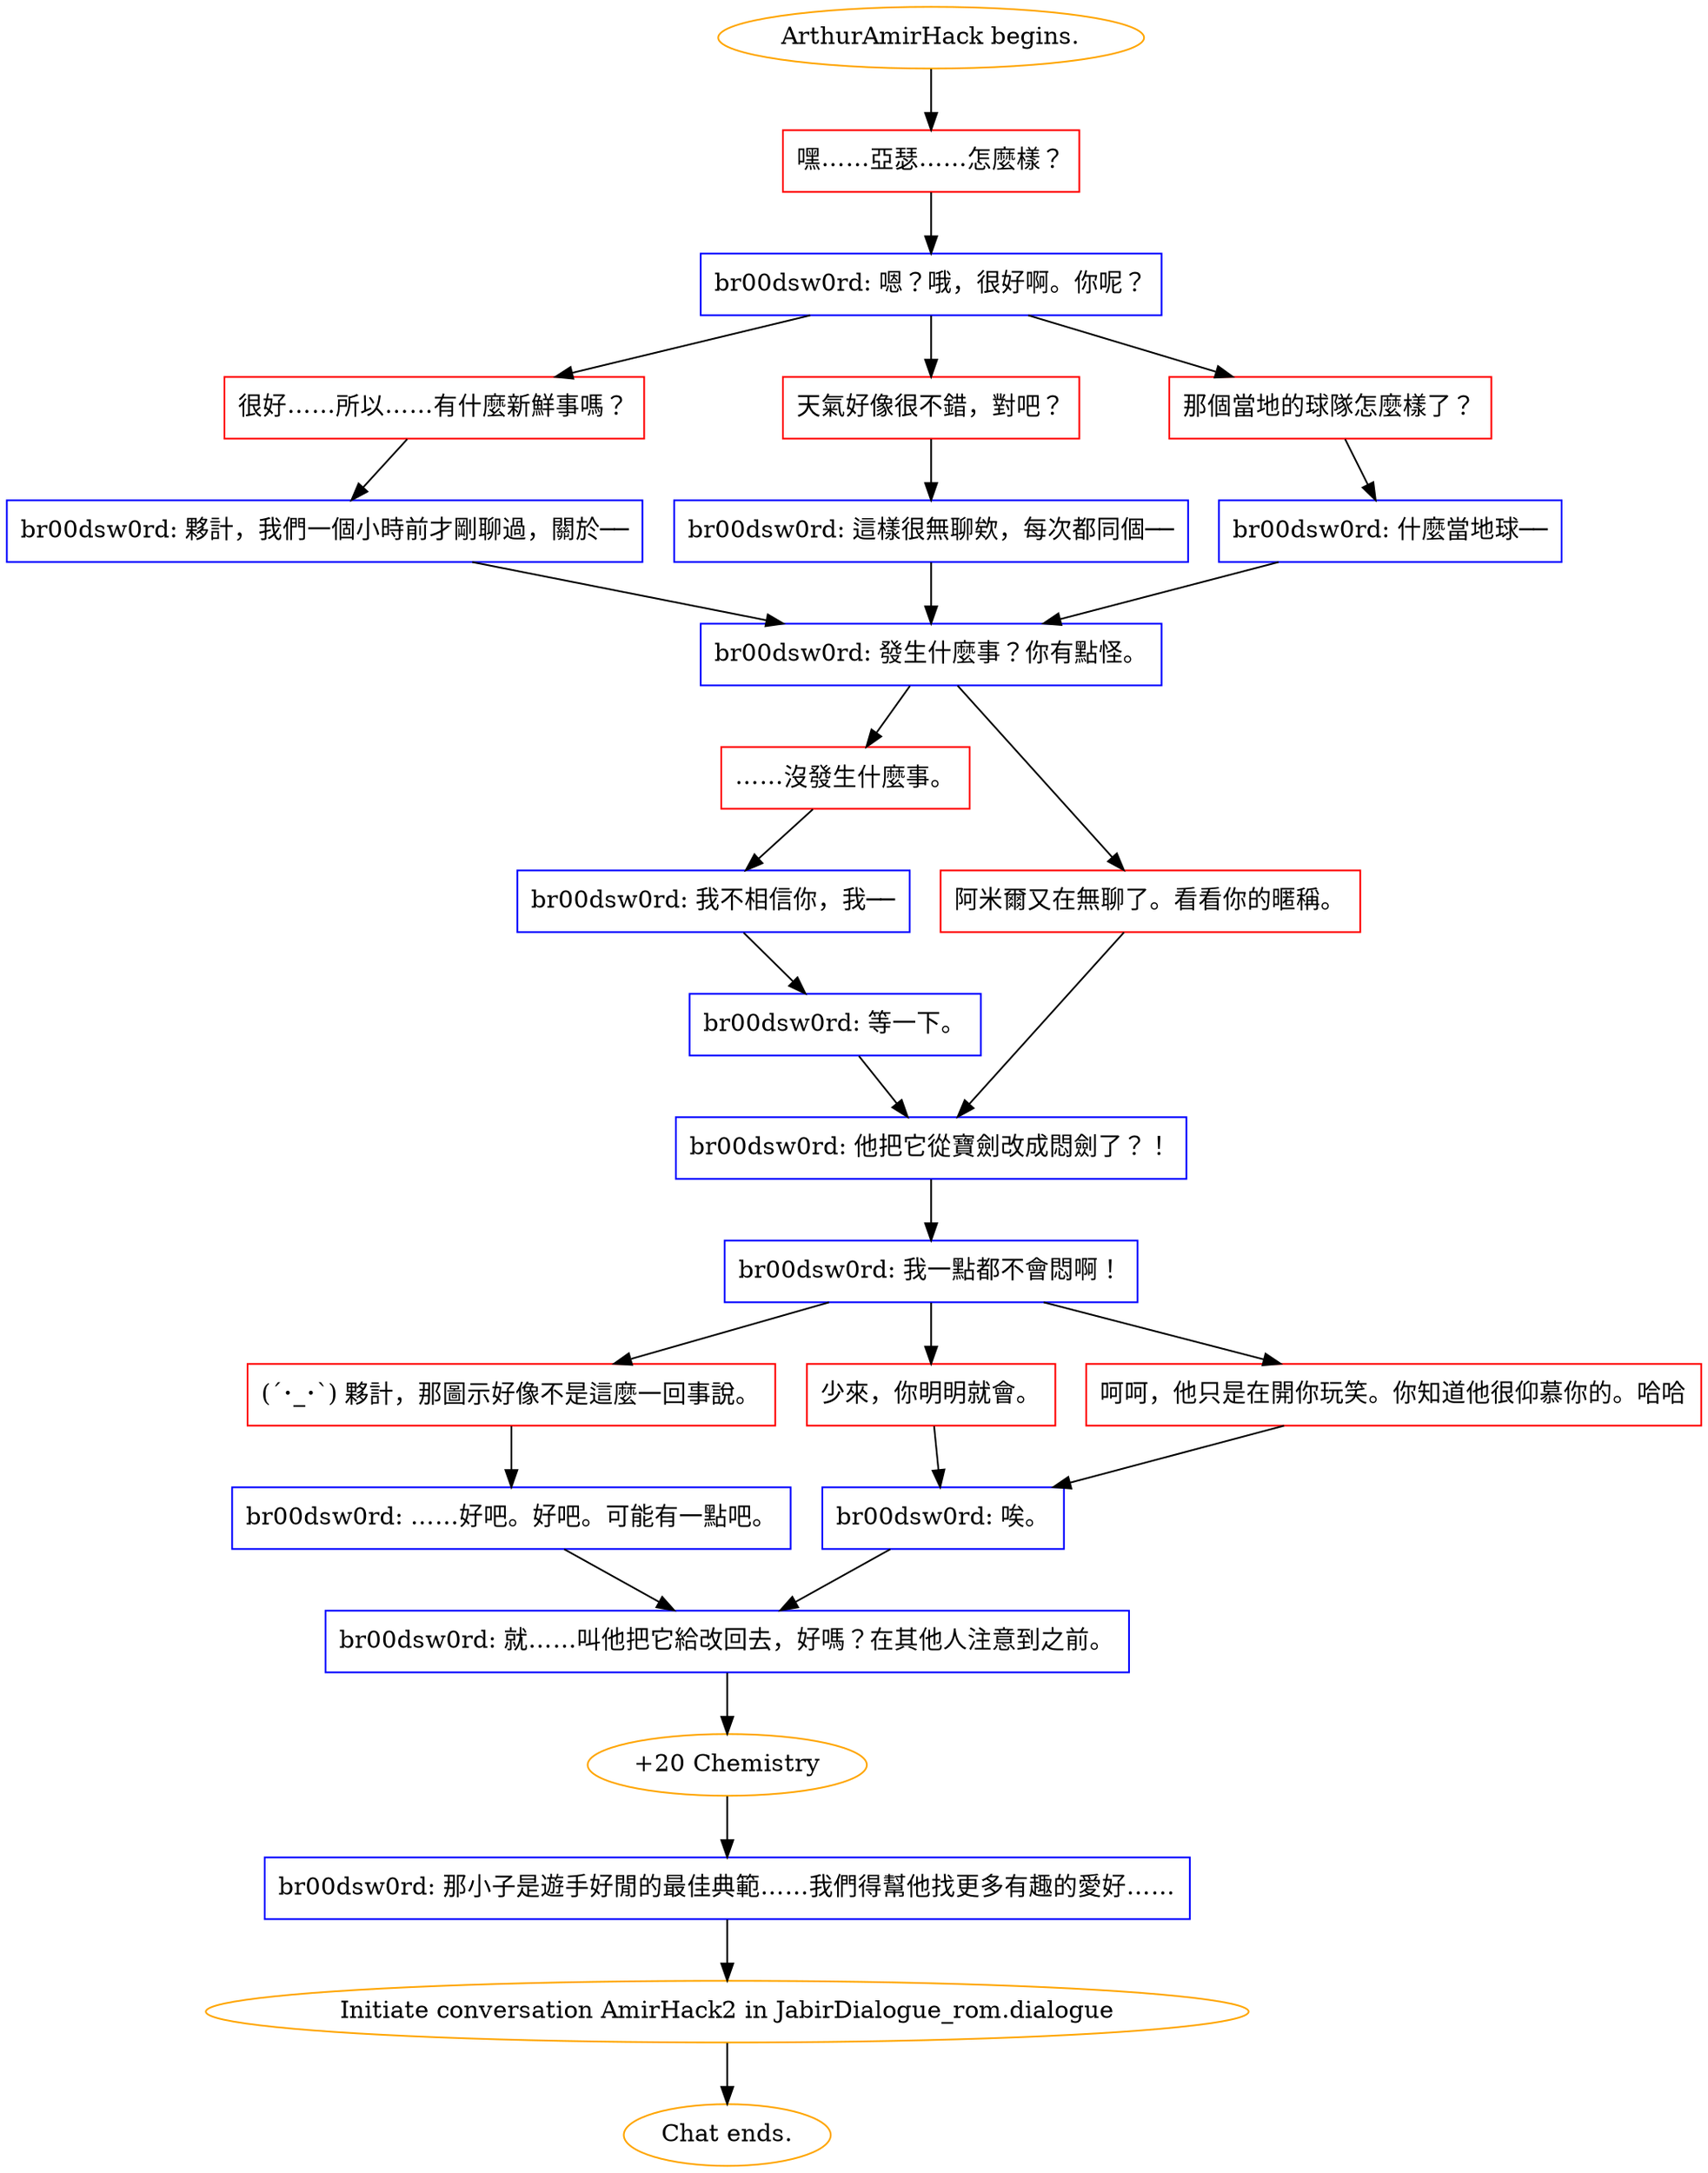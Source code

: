 digraph {
	"ArthurAmirHack begins." [color=orange];
		"ArthurAmirHack begins." -> j975033391;
	j975033391 [label="嘿……亞瑟……怎麼樣？",shape=box,color=red];
		j975033391 -> j1082590137;
	j1082590137 [label="br00dsw0rd: 嗯？哦，很好啊。你呢？",shape=box,color=blue];
		j1082590137 -> j3072077151;
		j1082590137 -> j4090002584;
		j1082590137 -> j736571360;
	j3072077151 [label="很好……所以……有什麼新鮮事嗎？",shape=box,color=red];
		j3072077151 -> j1937298669;
	j4090002584 [label="天氣好像很不錯，對吧？",shape=box,color=red];
		j4090002584 -> j383208413;
	j736571360 [label="那個當地的球隊怎麼樣了？",shape=box,color=red];
		j736571360 -> j2045439243;
	j1937298669 [label="br00dsw0rd: 夥計，我們一個小時前才剛聊過，關於──",shape=box,color=blue];
		j1937298669 -> j1695707289;
	j383208413 [label="br00dsw0rd: 這樣很無聊欸，每次都同個──",shape=box,color=blue];
		j383208413 -> j1695707289;
	j2045439243 [label="br00dsw0rd: 什麼當地球──",shape=box,color=blue];
		j2045439243 -> j1695707289;
	j1695707289 [label="br00dsw0rd: 發生什麼事？你有點怪。",shape=box,color=blue];
		j1695707289 -> j1290046627;
		j1695707289 -> j2755924682;
	j1290046627 [label="……沒發生什麼事。",shape=box,color=red];
		j1290046627 -> j280023398;
	j2755924682 [label="阿米爾又在無聊了。看看你的暱稱。",shape=box,color=red];
		j2755924682 -> j2750279698;
	j280023398 [label="br00dsw0rd: 我不相信你，我──",shape=box,color=blue];
		j280023398 -> j1289224139;
	j2750279698 [label="br00dsw0rd: 他把它從寶劍改成悶劍了？！",shape=box,color=blue];
		j2750279698 -> j1439420647;
	j1289224139 [label="br00dsw0rd: 等一下。",shape=box,color=blue];
		j1289224139 -> j2750279698;
	j1439420647 [label="br00dsw0rd: 我一點都不會悶啊！",shape=box,color=blue];
		j1439420647 -> j774810855;
		j1439420647 -> j2762161973;
		j1439420647 -> j2182433493;
	j774810855 [label="(´･_･`) 夥計，那圖示好像不是這麼一回事說。",shape=box,color=red];
		j774810855 -> j139976018;
	j2762161973 [label="少來，你明明就會。",shape=box,color=red];
		j2762161973 -> j3899774284;
	j2182433493 [label="呵呵，他只是在開你玩笑。你知道他很仰慕你的。哈哈",shape=box,color=red];
		j2182433493 -> j3899774284;
	j139976018 [label="br00dsw0rd: ……好吧。好吧。可能有一點吧。",shape=box,color=blue];
		j139976018 -> j393221048;
	j3899774284 [label="br00dsw0rd: 唉。",shape=box,color=blue];
		j3899774284 -> j393221048;
	j393221048 [label="br00dsw0rd: 就……叫他把它給改回去，好嗎？在其他人注意到之前。",shape=box,color=blue];
		j393221048 -> j969776692;
	j969776692 [label="+20 Chemistry",color=orange];
		j969776692 -> j417500440;
	j417500440 [label="br00dsw0rd: 那小子是遊手好閒的最佳典範……我們得幫他找更多有趣的愛好……",shape=box,color=blue];
		j417500440 -> "Initiate conversation AmirHack2 in JabirDialogue_rom.dialogue";
	"Initiate conversation AmirHack2 in JabirDialogue_rom.dialogue" [label="Initiate conversation AmirHack2 in JabirDialogue_rom.dialogue",color=orange];
		"Initiate conversation AmirHack2 in JabirDialogue_rom.dialogue" -> "Chat ends.";
	"Chat ends." [color=orange];
}